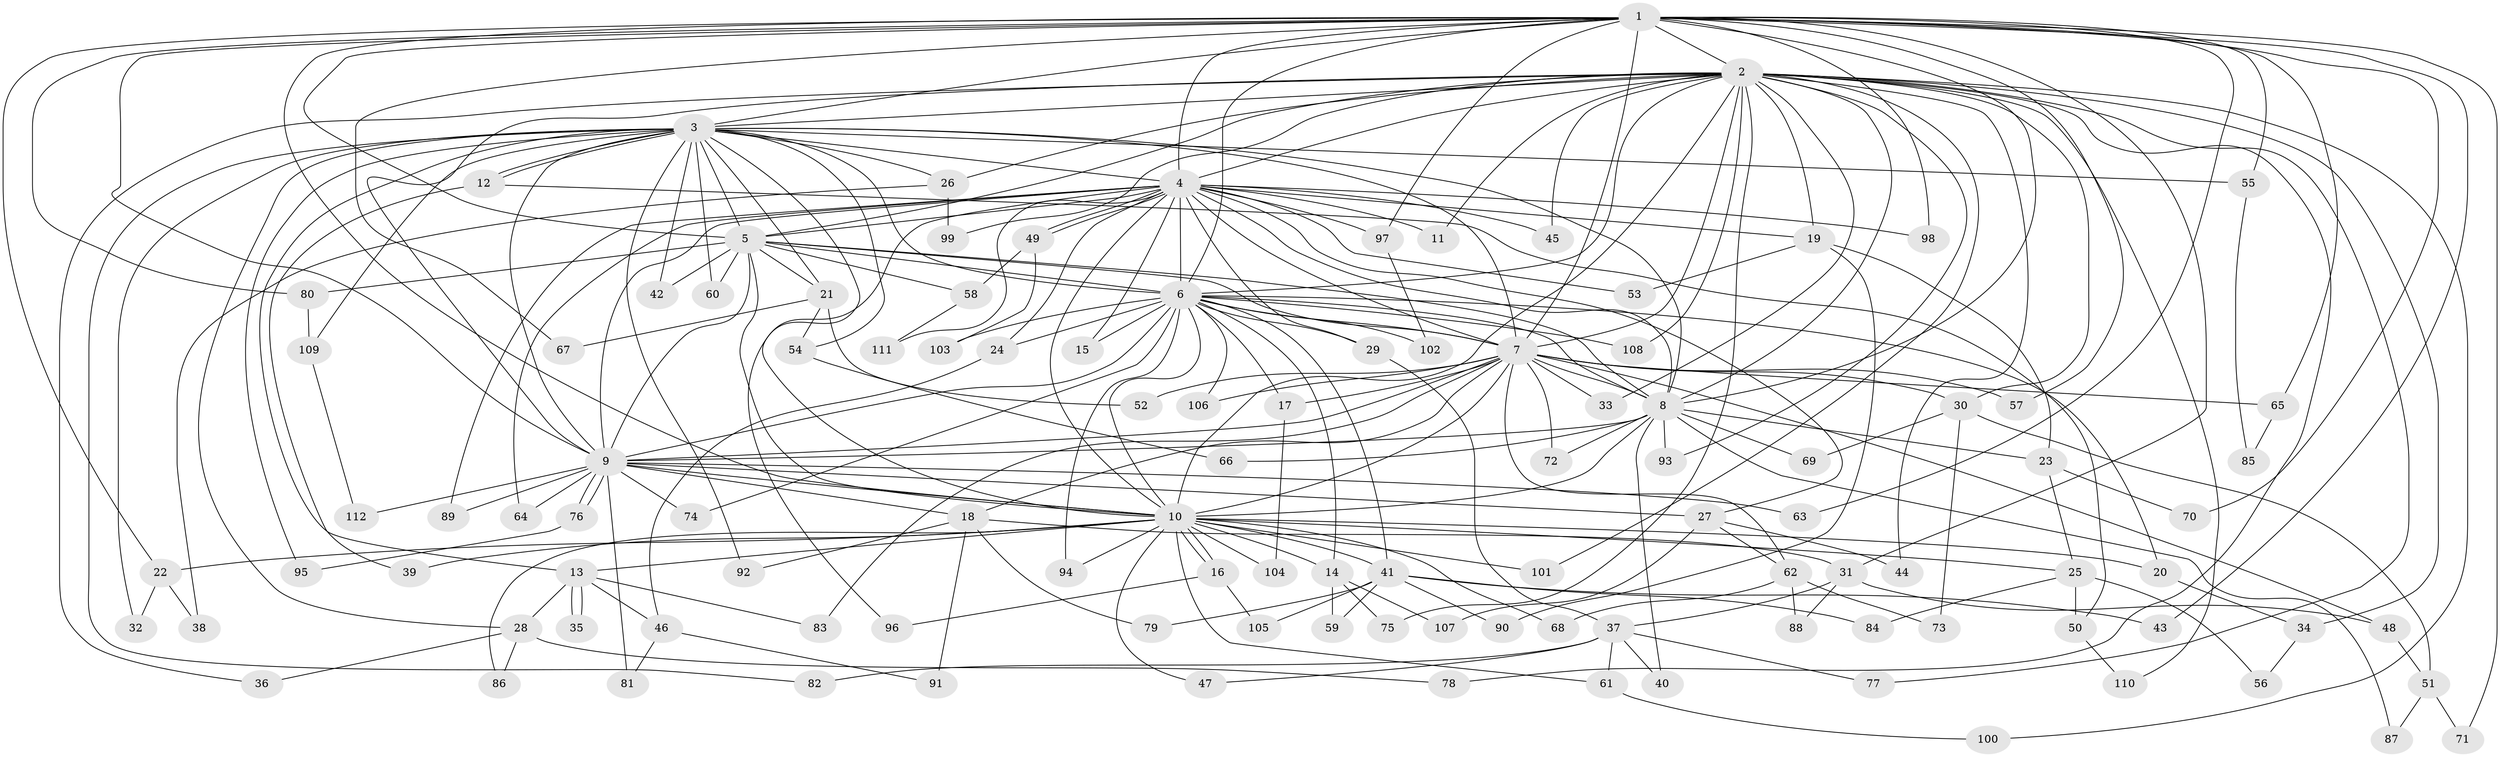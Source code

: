 // coarse degree distribution, {4: 0.13333333333333333, 17: 0.022222222222222223, 2: 0.2, 6: 0.1111111111111111, 20: 0.044444444444444446, 5: 0.13333333333333333, 15: 0.044444444444444446, 3: 0.15555555555555556, 12: 0.022222222222222223, 1: 0.022222222222222223, 8: 0.022222222222222223, 13: 0.022222222222222223, 19: 0.022222222222222223, 16: 0.022222222222222223, 21: 0.022222222222222223}
// Generated by graph-tools (version 1.1) at 2025/36/03/04/25 23:36:29]
// undirected, 112 vertices, 249 edges
graph export_dot {
  node [color=gray90,style=filled];
  1;
  2;
  3;
  4;
  5;
  6;
  7;
  8;
  9;
  10;
  11;
  12;
  13;
  14;
  15;
  16;
  17;
  18;
  19;
  20;
  21;
  22;
  23;
  24;
  25;
  26;
  27;
  28;
  29;
  30;
  31;
  32;
  33;
  34;
  35;
  36;
  37;
  38;
  39;
  40;
  41;
  42;
  43;
  44;
  45;
  46;
  47;
  48;
  49;
  50;
  51;
  52;
  53;
  54;
  55;
  56;
  57;
  58;
  59;
  60;
  61;
  62;
  63;
  64;
  65;
  66;
  67;
  68;
  69;
  70;
  71;
  72;
  73;
  74;
  75;
  76;
  77;
  78;
  79;
  80;
  81;
  82;
  83;
  84;
  85;
  86;
  87;
  88;
  89;
  90;
  91;
  92;
  93;
  94;
  95;
  96;
  97;
  98;
  99;
  100;
  101;
  102;
  103;
  104;
  105;
  106;
  107;
  108;
  109;
  110;
  111;
  112;
  1 -- 2;
  1 -- 3;
  1 -- 4;
  1 -- 5;
  1 -- 6;
  1 -- 7;
  1 -- 8;
  1 -- 9;
  1 -- 10;
  1 -- 22;
  1 -- 31;
  1 -- 43;
  1 -- 55;
  1 -- 57;
  1 -- 63;
  1 -- 65;
  1 -- 67;
  1 -- 70;
  1 -- 71;
  1 -- 80;
  1 -- 97;
  1 -- 98;
  2 -- 3;
  2 -- 4;
  2 -- 5;
  2 -- 6;
  2 -- 7;
  2 -- 8;
  2 -- 9;
  2 -- 10;
  2 -- 11;
  2 -- 19;
  2 -- 26;
  2 -- 30;
  2 -- 33;
  2 -- 34;
  2 -- 36;
  2 -- 44;
  2 -- 45;
  2 -- 75;
  2 -- 77;
  2 -- 78;
  2 -- 93;
  2 -- 99;
  2 -- 100;
  2 -- 101;
  2 -- 108;
  2 -- 110;
  3 -- 4;
  3 -- 5;
  3 -- 6;
  3 -- 7;
  3 -- 8;
  3 -- 9;
  3 -- 10;
  3 -- 12;
  3 -- 12;
  3 -- 13;
  3 -- 21;
  3 -- 26;
  3 -- 28;
  3 -- 32;
  3 -- 42;
  3 -- 54;
  3 -- 55;
  3 -- 60;
  3 -- 82;
  3 -- 92;
  3 -- 95;
  3 -- 109;
  4 -- 5;
  4 -- 6;
  4 -- 7;
  4 -- 8;
  4 -- 9;
  4 -- 10;
  4 -- 11;
  4 -- 15;
  4 -- 19;
  4 -- 24;
  4 -- 27;
  4 -- 29;
  4 -- 45;
  4 -- 49;
  4 -- 49;
  4 -- 53;
  4 -- 64;
  4 -- 89;
  4 -- 96;
  4 -- 97;
  4 -- 98;
  4 -- 111;
  5 -- 6;
  5 -- 7;
  5 -- 8;
  5 -- 9;
  5 -- 10;
  5 -- 21;
  5 -- 42;
  5 -- 58;
  5 -- 60;
  5 -- 80;
  6 -- 7;
  6 -- 8;
  6 -- 9;
  6 -- 10;
  6 -- 14;
  6 -- 15;
  6 -- 17;
  6 -- 20;
  6 -- 24;
  6 -- 29;
  6 -- 41;
  6 -- 74;
  6 -- 94;
  6 -- 102;
  6 -- 103;
  6 -- 106;
  6 -- 108;
  7 -- 8;
  7 -- 9;
  7 -- 10;
  7 -- 17;
  7 -- 18;
  7 -- 30;
  7 -- 33;
  7 -- 48;
  7 -- 52;
  7 -- 57;
  7 -- 62;
  7 -- 65;
  7 -- 72;
  7 -- 83;
  7 -- 106;
  8 -- 9;
  8 -- 10;
  8 -- 23;
  8 -- 40;
  8 -- 66;
  8 -- 69;
  8 -- 72;
  8 -- 87;
  8 -- 93;
  9 -- 10;
  9 -- 18;
  9 -- 27;
  9 -- 63;
  9 -- 64;
  9 -- 74;
  9 -- 76;
  9 -- 76;
  9 -- 81;
  9 -- 89;
  9 -- 112;
  10 -- 13;
  10 -- 14;
  10 -- 16;
  10 -- 16;
  10 -- 20;
  10 -- 22;
  10 -- 25;
  10 -- 39;
  10 -- 41;
  10 -- 47;
  10 -- 61;
  10 -- 68;
  10 -- 86;
  10 -- 94;
  10 -- 101;
  10 -- 104;
  12 -- 39;
  12 -- 50;
  13 -- 28;
  13 -- 35;
  13 -- 35;
  13 -- 46;
  13 -- 83;
  14 -- 59;
  14 -- 75;
  14 -- 107;
  16 -- 96;
  16 -- 105;
  17 -- 104;
  18 -- 31;
  18 -- 79;
  18 -- 91;
  18 -- 92;
  19 -- 23;
  19 -- 53;
  19 -- 90;
  20 -- 34;
  21 -- 52;
  21 -- 54;
  21 -- 67;
  22 -- 32;
  22 -- 38;
  23 -- 25;
  23 -- 70;
  24 -- 46;
  25 -- 50;
  25 -- 56;
  25 -- 84;
  26 -- 38;
  26 -- 99;
  27 -- 44;
  27 -- 62;
  27 -- 107;
  28 -- 36;
  28 -- 78;
  28 -- 86;
  29 -- 37;
  30 -- 51;
  30 -- 69;
  30 -- 73;
  31 -- 37;
  31 -- 48;
  31 -- 88;
  34 -- 56;
  37 -- 40;
  37 -- 47;
  37 -- 61;
  37 -- 77;
  37 -- 82;
  41 -- 43;
  41 -- 59;
  41 -- 79;
  41 -- 84;
  41 -- 90;
  41 -- 105;
  46 -- 81;
  46 -- 91;
  48 -- 51;
  49 -- 58;
  49 -- 103;
  50 -- 110;
  51 -- 71;
  51 -- 87;
  54 -- 66;
  55 -- 85;
  58 -- 111;
  61 -- 100;
  62 -- 68;
  62 -- 73;
  62 -- 88;
  65 -- 85;
  76 -- 95;
  80 -- 109;
  97 -- 102;
  109 -- 112;
}
